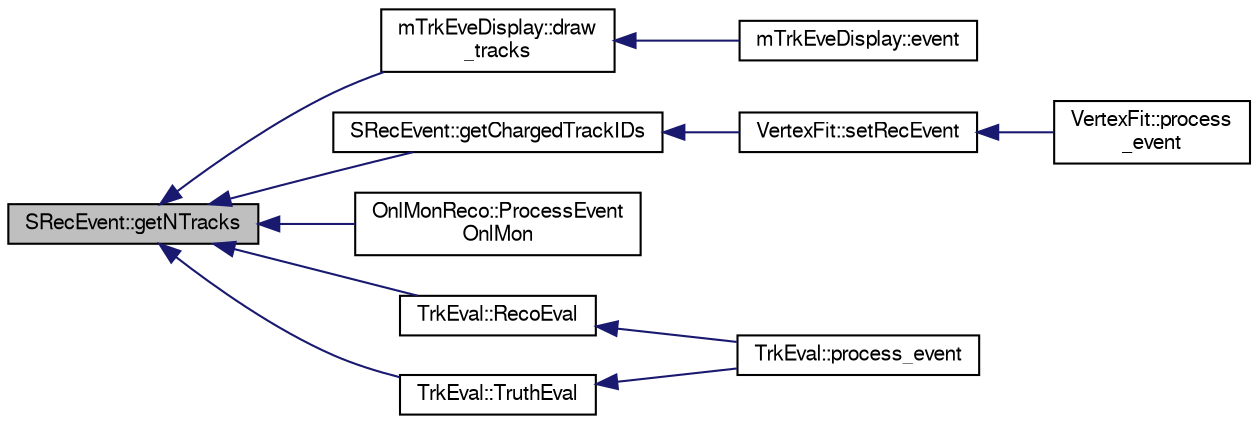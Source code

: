 digraph "SRecEvent::getNTracks"
{
  bgcolor="transparent";
  edge [fontname="FreeSans",fontsize="10",labelfontname="FreeSans",labelfontsize="10"];
  node [fontname="FreeSans",fontsize="10",shape=record];
  rankdir="LR";
  Node1 [label="SRecEvent::getNTracks",height=0.2,width=0.4,color="black", fillcolor="grey75", style="filled" fontcolor="black"];
  Node1 -> Node2 [dir="back",color="midnightblue",fontsize="10",style="solid",fontname="FreeSans"];
  Node2 [label="mTrkEveDisplay::draw\l_tracks",height=0.2,width=0.4,color="black",URL="$d3/de7/classmTrkEveDisplay.html#a9dccd02ff8c77a1e34236d4575644100"];
  Node2 -> Node3 [dir="back",color="midnightblue",fontsize="10",style="solid",fontname="FreeSans"];
  Node3 [label="mTrkEveDisplay::event",height=0.2,width=0.4,color="black",URL="$d3/de7/classmTrkEveDisplay.html#aa3ce5d6c62c7c75bcb098cf992b788e1"];
  Node1 -> Node4 [dir="back",color="midnightblue",fontsize="10",style="solid",fontname="FreeSans"];
  Node4 [label="SRecEvent::getChargedTrackIDs",height=0.2,width=0.4,color="black",URL="$d5/d2f/classSRecEvent.html#a5442b2a502378eb6afd3894e378a1cbf",tooltip="Get track IDs. "];
  Node4 -> Node5 [dir="back",color="midnightblue",fontsize="10",style="solid",fontname="FreeSans"];
  Node5 [label="VertexFit::setRecEvent",height=0.2,width=0.4,color="black",URL="$d1/d13/classVertexFit.html#a080d08ef76e4108261aaf89373c07211",tooltip="Set the SRecEvent, main external call the use vertex fit. "];
  Node5 -> Node6 [dir="back",color="midnightblue",fontsize="10",style="solid",fontname="FreeSans"];
  Node6 [label="VertexFit::process\l_event",height=0.2,width=0.4,color="black",URL="$d1/d13/classVertexFit.html#a056c9f1aa5805bfd6f92e833722dd25e"];
  Node1 -> Node7 [dir="back",color="midnightblue",fontsize="10",style="solid",fontname="FreeSans"];
  Node7 [label="OnlMonReco::ProcessEvent\lOnlMon",height=0.2,width=0.4,color="black",URL="$df/d73/classOnlMonReco.html#a445046ae806e1c5ec1a50577712b19d2"];
  Node1 -> Node8 [dir="back",color="midnightblue",fontsize="10",style="solid",fontname="FreeSans"];
  Node8 [label="TrkEval::RecoEval",height=0.2,width=0.4,color="black",URL="$de/d2f/classTrkEval.html#a2e4c91aacd41057f331a7b236f4d4958"];
  Node8 -> Node9 [dir="back",color="midnightblue",fontsize="10",style="solid",fontname="FreeSans"];
  Node9 [label="TrkEval::process_event",height=0.2,width=0.4,color="black",URL="$de/d2f/classTrkEval.html#a0c626d9ee4c94abf889fa5408f1f49d1"];
  Node1 -> Node10 [dir="back",color="midnightblue",fontsize="10",style="solid",fontname="FreeSans"];
  Node10 [label="TrkEval::TruthEval",height=0.2,width=0.4,color="black",URL="$de/d2f/classTrkEval.html#a0fe4bff3e37b8f0884e24ea933c43c60"];
  Node10 -> Node9 [dir="back",color="midnightblue",fontsize="10",style="solid",fontname="FreeSans"];
}
